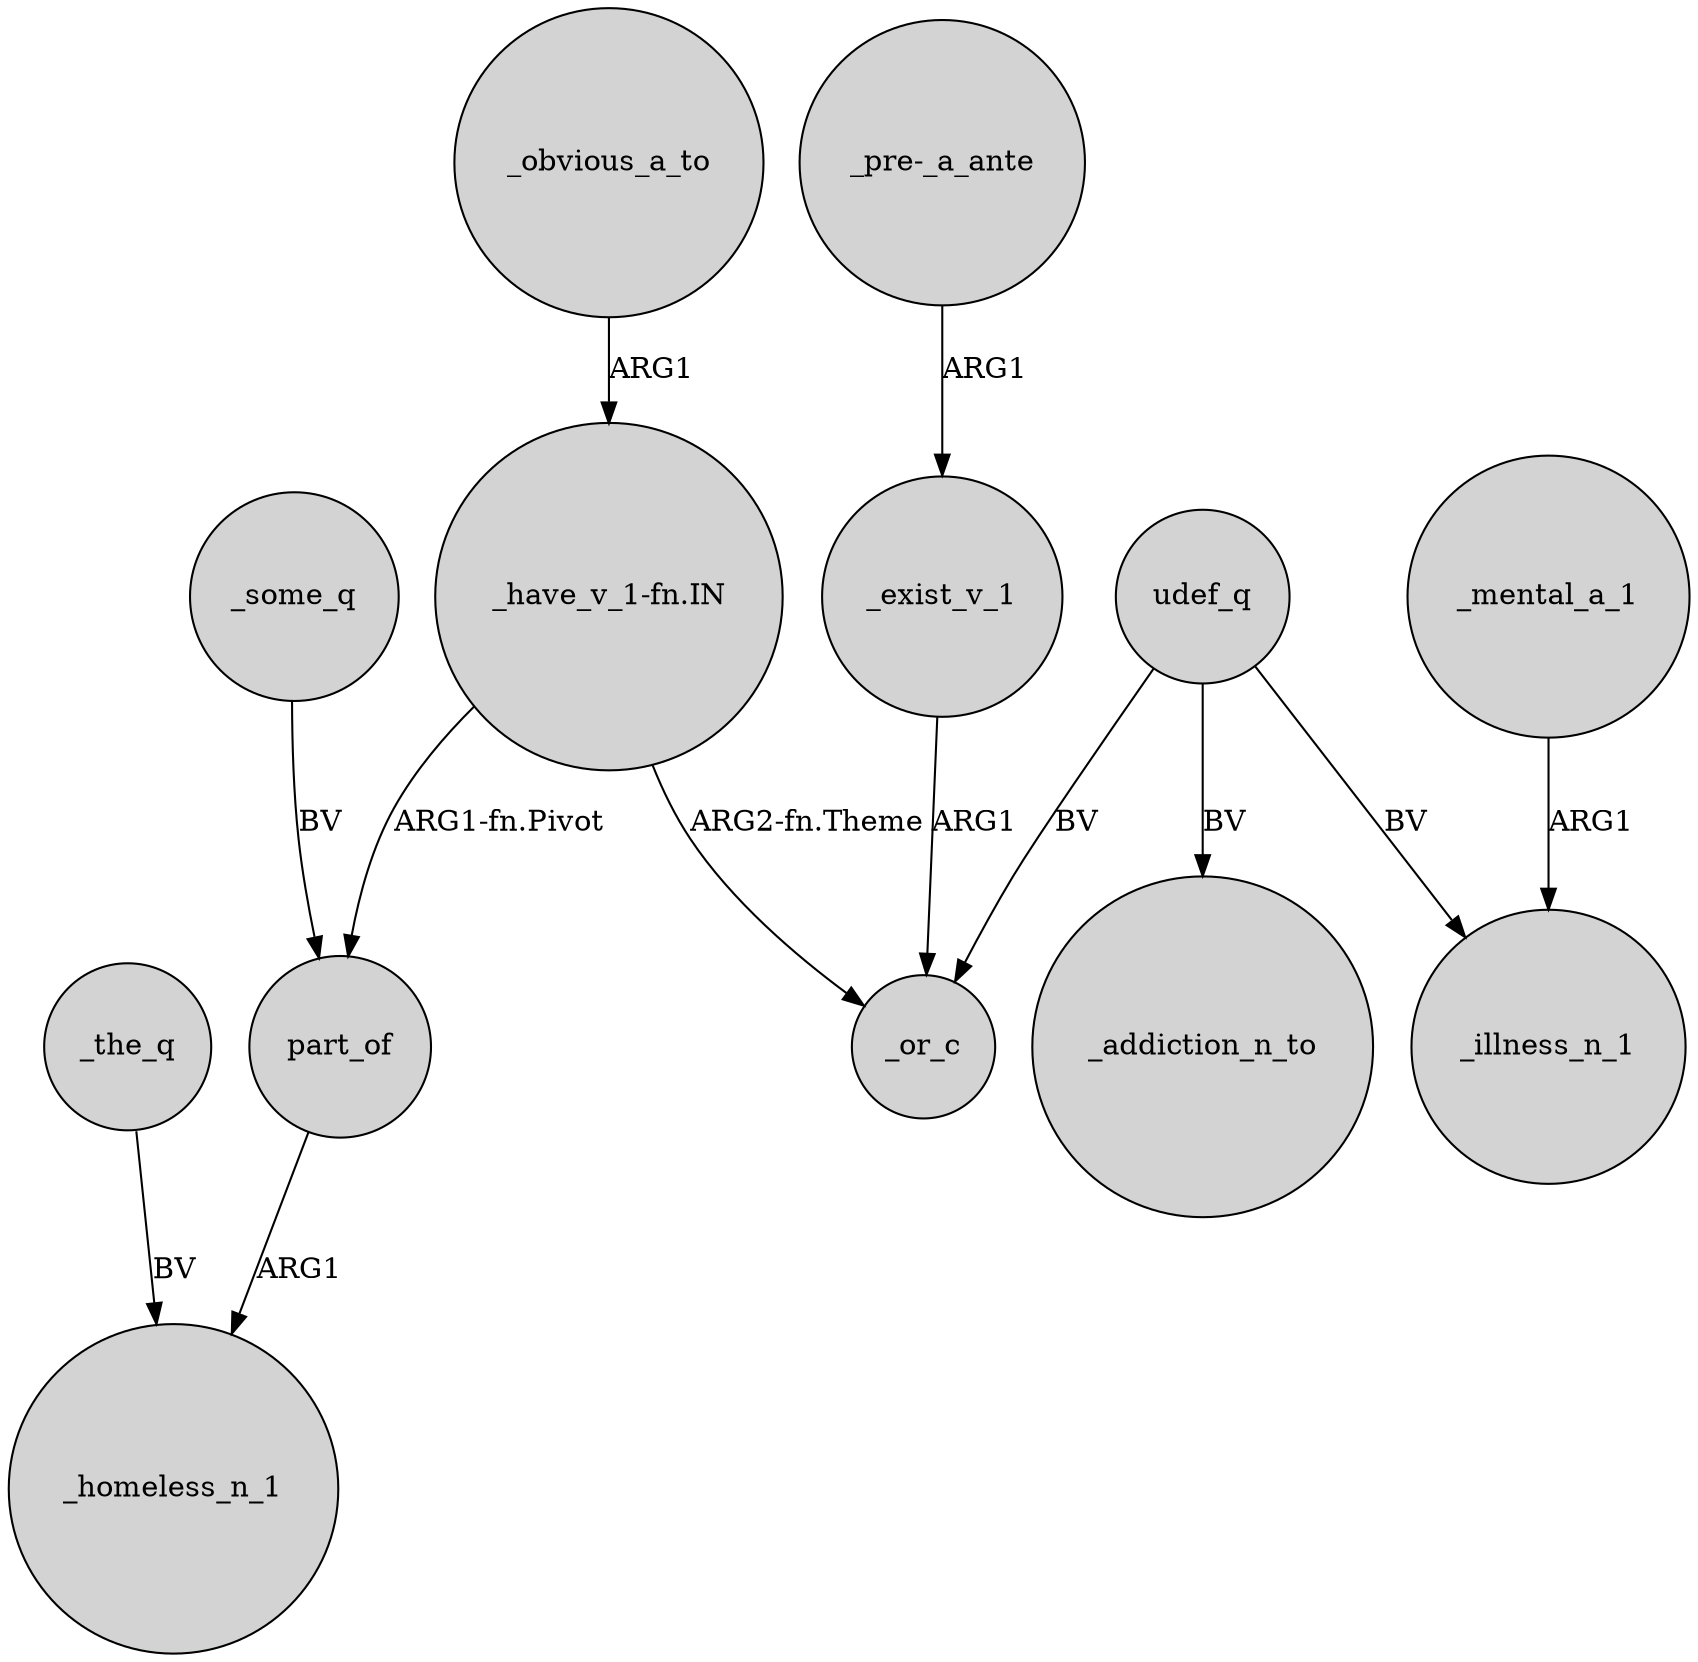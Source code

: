 digraph {
	node [shape=circle style=filled]
	_the_q -> _homeless_n_1 [label=BV]
	"_have_v_1-fn.IN" -> _or_c [label="ARG2-fn.Theme"]
	udef_q -> _illness_n_1 [label=BV]
	"_pre-_a_ante" -> _exist_v_1 [label=ARG1]
	_mental_a_1 -> _illness_n_1 [label=ARG1]
	udef_q -> _or_c [label=BV]
	udef_q -> _addiction_n_to [label=BV]
	_exist_v_1 -> _or_c [label=ARG1]
	"_have_v_1-fn.IN" -> part_of [label="ARG1-fn.Pivot"]
	part_of -> _homeless_n_1 [label=ARG1]
	_some_q -> part_of [label=BV]
	_obvious_a_to -> "_have_v_1-fn.IN" [label=ARG1]
}
